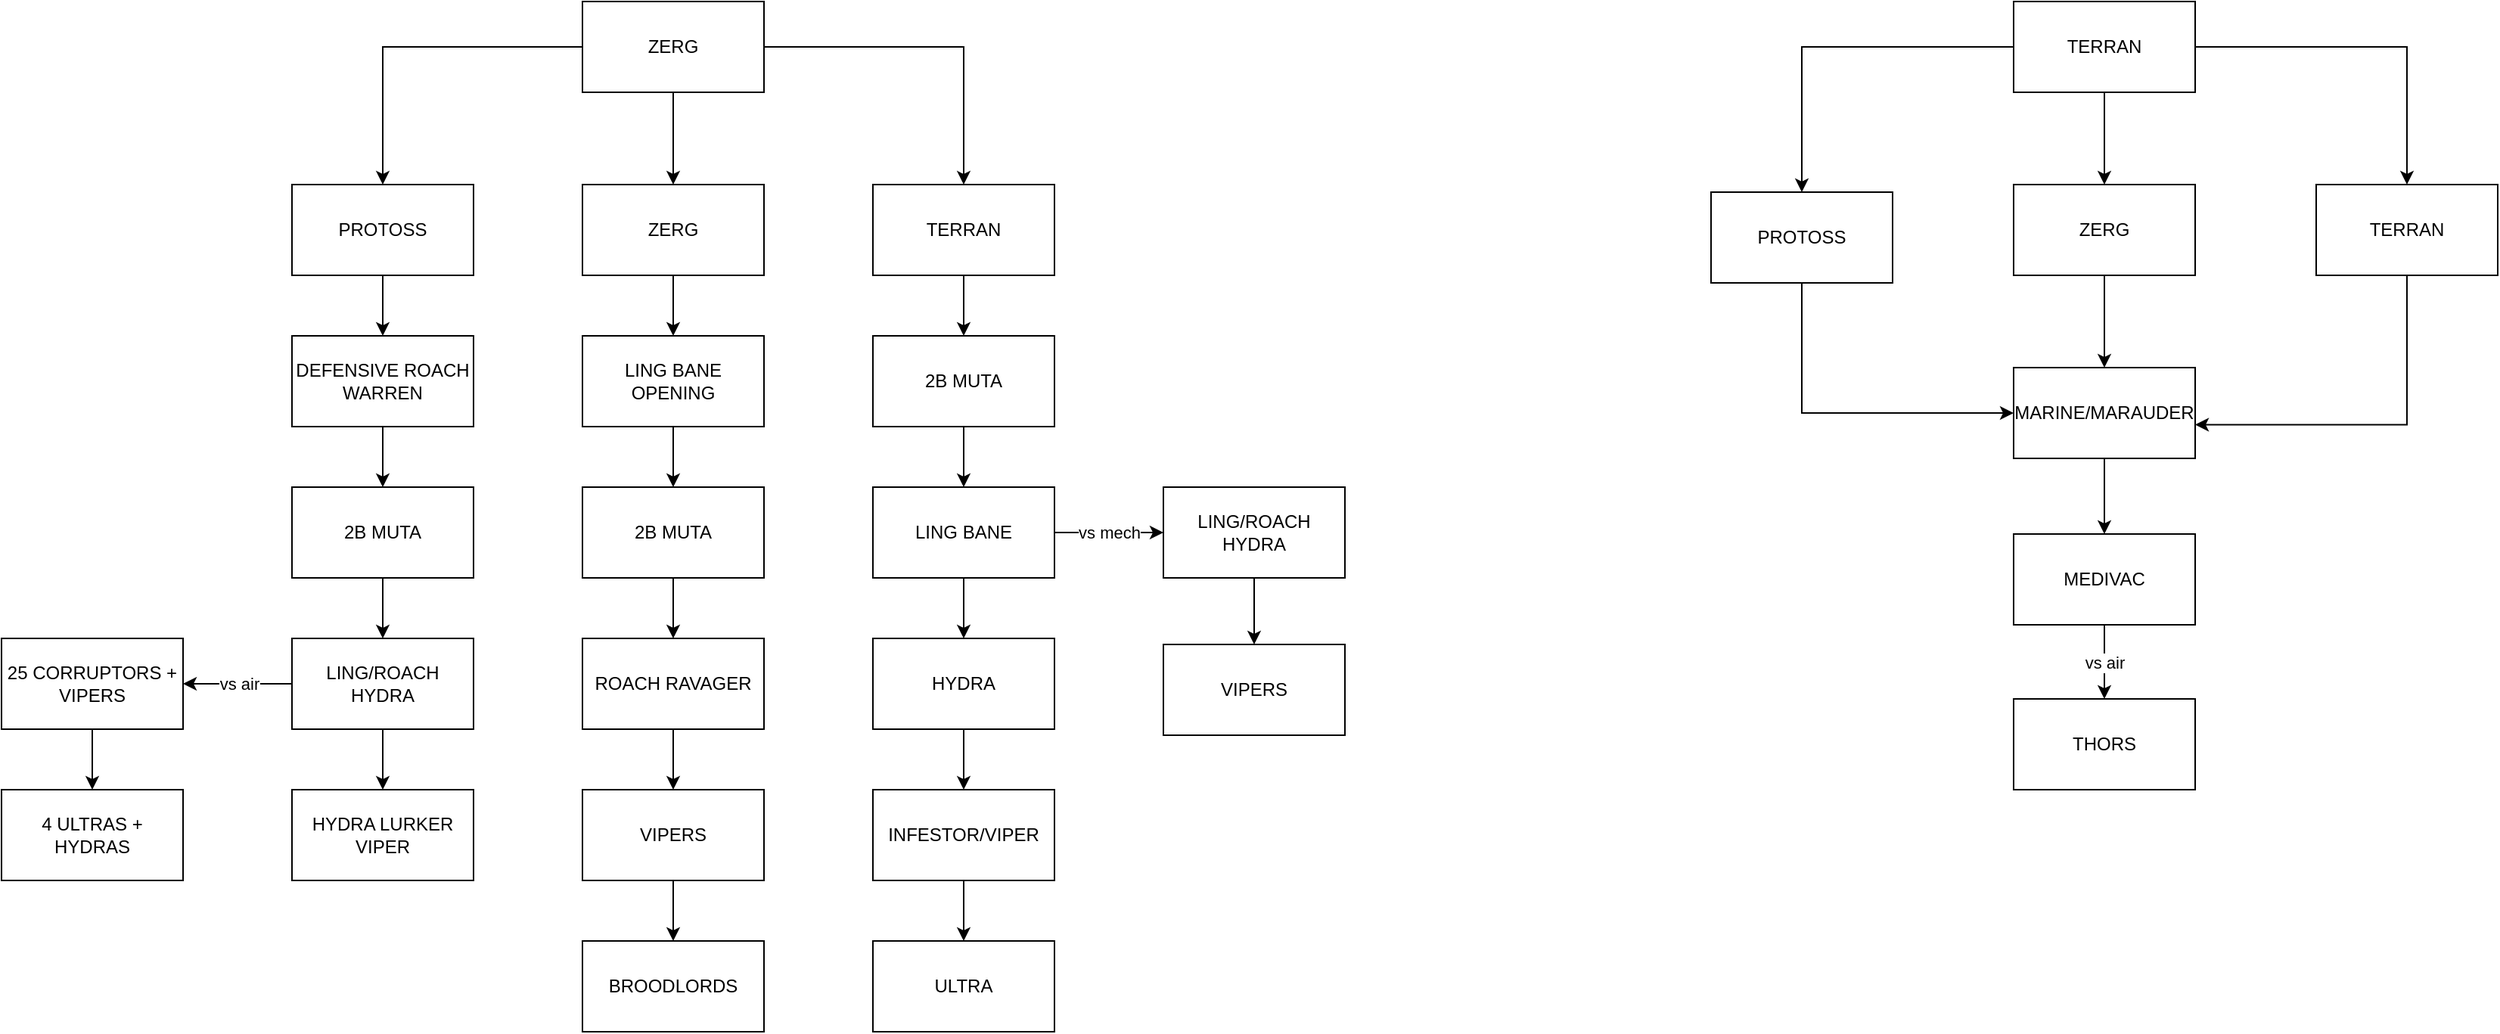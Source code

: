<mxfile version="20.8.5" type="github">
  <diagram id="8T3hJ6hj14eDnjatASG-" name="Page-1">
    <mxGraphModel dx="1680" dy="944" grid="0" gridSize="10" guides="1" tooltips="1" connect="1" arrows="1" fold="1" page="0" pageScale="1" pageWidth="850" pageHeight="1100" math="0" shadow="0">
      <root>
        <mxCell id="0" />
        <mxCell id="1" parent="0" />
        <mxCell id="UNQcKs0fPld5dCaY8m3V-23" value="" style="edgeStyle=orthogonalEdgeStyle;rounded=0;orthogonalLoop=1;jettySize=auto;html=1;" edge="1" parent="1" source="UNQcKs0fPld5dCaY8m3V-1" target="UNQcKs0fPld5dCaY8m3V-4">
          <mxGeometry relative="1" as="geometry" />
        </mxCell>
        <mxCell id="UNQcKs0fPld5dCaY8m3V-30" style="edgeStyle=orthogonalEdgeStyle;rounded=0;orthogonalLoop=1;jettySize=auto;html=1;entryX=0.5;entryY=0;entryDx=0;entryDy=0;" edge="1" parent="1" source="UNQcKs0fPld5dCaY8m3V-1" target="UNQcKs0fPld5dCaY8m3V-2">
          <mxGeometry relative="1" as="geometry" />
        </mxCell>
        <mxCell id="UNQcKs0fPld5dCaY8m3V-31" style="edgeStyle=orthogonalEdgeStyle;rounded=0;orthogonalLoop=1;jettySize=auto;html=1;" edge="1" parent="1" source="UNQcKs0fPld5dCaY8m3V-1" target="UNQcKs0fPld5dCaY8m3V-3">
          <mxGeometry relative="1" as="geometry" />
        </mxCell>
        <mxCell id="UNQcKs0fPld5dCaY8m3V-1" value="ZERG" style="rounded=0;whiteSpace=wrap;html=1;" vertex="1" parent="1">
          <mxGeometry x="654" y="302" width="120" height="60" as="geometry" />
        </mxCell>
        <mxCell id="UNQcKs0fPld5dCaY8m3V-29" value="" style="edgeStyle=orthogonalEdgeStyle;rounded=0;orthogonalLoop=1;jettySize=auto;html=1;" edge="1" parent="1" source="UNQcKs0fPld5dCaY8m3V-2" target="UNQcKs0fPld5dCaY8m3V-10">
          <mxGeometry relative="1" as="geometry" />
        </mxCell>
        <mxCell id="UNQcKs0fPld5dCaY8m3V-2" value="PROTOSS" style="rounded=0;whiteSpace=wrap;html=1;" vertex="1" parent="1">
          <mxGeometry x="462" y="423" width="120" height="60" as="geometry" />
        </mxCell>
        <mxCell id="UNQcKs0fPld5dCaY8m3V-37" value="" style="edgeStyle=orthogonalEdgeStyle;rounded=0;orthogonalLoop=1;jettySize=auto;html=1;" edge="1" parent="1" source="UNQcKs0fPld5dCaY8m3V-3" target="UNQcKs0fPld5dCaY8m3V-16">
          <mxGeometry relative="1" as="geometry" />
        </mxCell>
        <mxCell id="UNQcKs0fPld5dCaY8m3V-3" value="TERRAN" style="rounded=0;whiteSpace=wrap;html=1;" vertex="1" parent="1">
          <mxGeometry x="846" y="423" width="120" height="60" as="geometry" />
        </mxCell>
        <mxCell id="UNQcKs0fPld5dCaY8m3V-24" value="" style="edgeStyle=orthogonalEdgeStyle;rounded=0;orthogonalLoop=1;jettySize=auto;html=1;" edge="1" parent="1" source="UNQcKs0fPld5dCaY8m3V-4" target="UNQcKs0fPld5dCaY8m3V-5">
          <mxGeometry relative="1" as="geometry" />
        </mxCell>
        <mxCell id="UNQcKs0fPld5dCaY8m3V-4" value="ZERG" style="rounded=0;whiteSpace=wrap;html=1;" vertex="1" parent="1">
          <mxGeometry x="654" y="423" width="120" height="60" as="geometry" />
        </mxCell>
        <mxCell id="UNQcKs0fPld5dCaY8m3V-25" value="" style="edgeStyle=orthogonalEdgeStyle;rounded=0;orthogonalLoop=1;jettySize=auto;html=1;" edge="1" parent="1" source="UNQcKs0fPld5dCaY8m3V-5" target="UNQcKs0fPld5dCaY8m3V-6">
          <mxGeometry relative="1" as="geometry" />
        </mxCell>
        <mxCell id="UNQcKs0fPld5dCaY8m3V-5" value="LING BANE OPENING" style="rounded=0;whiteSpace=wrap;html=1;" vertex="1" parent="1">
          <mxGeometry x="654" y="523" width="120" height="60" as="geometry" />
        </mxCell>
        <mxCell id="UNQcKs0fPld5dCaY8m3V-26" value="" style="edgeStyle=orthogonalEdgeStyle;rounded=0;orthogonalLoop=1;jettySize=auto;html=1;" edge="1" parent="1" source="UNQcKs0fPld5dCaY8m3V-6" target="UNQcKs0fPld5dCaY8m3V-7">
          <mxGeometry relative="1" as="geometry" />
        </mxCell>
        <mxCell id="UNQcKs0fPld5dCaY8m3V-6" value="2B MUTA" style="rounded=0;whiteSpace=wrap;html=1;" vertex="1" parent="1">
          <mxGeometry x="654" y="623" width="120" height="60" as="geometry" />
        </mxCell>
        <mxCell id="UNQcKs0fPld5dCaY8m3V-27" value="" style="edgeStyle=orthogonalEdgeStyle;rounded=0;orthogonalLoop=1;jettySize=auto;html=1;" edge="1" parent="1" source="UNQcKs0fPld5dCaY8m3V-7" target="UNQcKs0fPld5dCaY8m3V-8">
          <mxGeometry relative="1" as="geometry" />
        </mxCell>
        <mxCell id="UNQcKs0fPld5dCaY8m3V-7" value="ROACH RAVAGER" style="rounded=0;whiteSpace=wrap;html=1;" vertex="1" parent="1">
          <mxGeometry x="654" y="723" width="120" height="60" as="geometry" />
        </mxCell>
        <mxCell id="UNQcKs0fPld5dCaY8m3V-28" value="" style="edgeStyle=orthogonalEdgeStyle;rounded=0;orthogonalLoop=1;jettySize=auto;html=1;" edge="1" parent="1" source="UNQcKs0fPld5dCaY8m3V-8" target="UNQcKs0fPld5dCaY8m3V-9">
          <mxGeometry relative="1" as="geometry" />
        </mxCell>
        <mxCell id="UNQcKs0fPld5dCaY8m3V-8" value="VIPERS" style="rounded=0;whiteSpace=wrap;html=1;" vertex="1" parent="1">
          <mxGeometry x="654" y="823" width="120" height="60" as="geometry" />
        </mxCell>
        <mxCell id="UNQcKs0fPld5dCaY8m3V-9" value="BROODLORDS" style="rounded=0;whiteSpace=wrap;html=1;" vertex="1" parent="1">
          <mxGeometry x="654" y="923" width="120" height="60" as="geometry" />
        </mxCell>
        <mxCell id="UNQcKs0fPld5dCaY8m3V-32" value="" style="edgeStyle=orthogonalEdgeStyle;rounded=0;orthogonalLoop=1;jettySize=auto;html=1;" edge="1" parent="1" source="UNQcKs0fPld5dCaY8m3V-10" target="UNQcKs0fPld5dCaY8m3V-11">
          <mxGeometry relative="1" as="geometry" />
        </mxCell>
        <mxCell id="UNQcKs0fPld5dCaY8m3V-10" value="DEFENSIVE ROACH WARREN" style="rounded=0;whiteSpace=wrap;html=1;" vertex="1" parent="1">
          <mxGeometry x="462" y="523" width="120" height="60" as="geometry" />
        </mxCell>
        <mxCell id="UNQcKs0fPld5dCaY8m3V-33" value="" style="edgeStyle=orthogonalEdgeStyle;rounded=0;orthogonalLoop=1;jettySize=auto;html=1;" edge="1" parent="1" source="UNQcKs0fPld5dCaY8m3V-11" target="UNQcKs0fPld5dCaY8m3V-12">
          <mxGeometry relative="1" as="geometry" />
        </mxCell>
        <mxCell id="UNQcKs0fPld5dCaY8m3V-11" value="2B MUTA" style="rounded=0;whiteSpace=wrap;html=1;" vertex="1" parent="1">
          <mxGeometry x="462" y="623" width="120" height="60" as="geometry" />
        </mxCell>
        <mxCell id="UNQcKs0fPld5dCaY8m3V-34" value="" style="edgeStyle=orthogonalEdgeStyle;rounded=0;orthogonalLoop=1;jettySize=auto;html=1;" edge="1" parent="1" source="UNQcKs0fPld5dCaY8m3V-12" target="UNQcKs0fPld5dCaY8m3V-13">
          <mxGeometry relative="1" as="geometry" />
        </mxCell>
        <mxCell id="UNQcKs0fPld5dCaY8m3V-42" value="" style="edgeStyle=orthogonalEdgeStyle;rounded=0;orthogonalLoop=1;jettySize=auto;html=1;" edge="1" parent="1" source="UNQcKs0fPld5dCaY8m3V-12" target="UNQcKs0fPld5dCaY8m3V-14">
          <mxGeometry relative="1" as="geometry" />
        </mxCell>
        <mxCell id="UNQcKs0fPld5dCaY8m3V-45" value="vs air" style="edgeLabel;html=1;align=center;verticalAlign=middle;resizable=0;points=[];" vertex="1" connectable="0" parent="UNQcKs0fPld5dCaY8m3V-42">
          <mxGeometry x="-0.314" y="1" relative="1" as="geometry">
            <mxPoint x="-11" y="-1" as="offset" />
          </mxGeometry>
        </mxCell>
        <mxCell id="UNQcKs0fPld5dCaY8m3V-12" value="LING/ROACH HYDRA" style="rounded=0;whiteSpace=wrap;html=1;" vertex="1" parent="1">
          <mxGeometry x="462" y="723" width="120" height="60" as="geometry" />
        </mxCell>
        <mxCell id="UNQcKs0fPld5dCaY8m3V-13" value="HYDRA LURKER&lt;br&gt;VIPER" style="rounded=0;whiteSpace=wrap;html=1;" vertex="1" parent="1">
          <mxGeometry x="462" y="823" width="120" height="60" as="geometry" />
        </mxCell>
        <mxCell id="UNQcKs0fPld5dCaY8m3V-36" value="" style="edgeStyle=orthogonalEdgeStyle;rounded=0;orthogonalLoop=1;jettySize=auto;html=1;" edge="1" parent="1" source="UNQcKs0fPld5dCaY8m3V-14" target="UNQcKs0fPld5dCaY8m3V-15">
          <mxGeometry relative="1" as="geometry" />
        </mxCell>
        <mxCell id="UNQcKs0fPld5dCaY8m3V-14" value="25 CORRUPTORS + VIPERS" style="rounded=0;whiteSpace=wrap;html=1;" vertex="1" parent="1">
          <mxGeometry x="270" y="723" width="120" height="60" as="geometry" />
        </mxCell>
        <mxCell id="UNQcKs0fPld5dCaY8m3V-15" value="4 ULTRAS + HYDRAS" style="rounded=0;whiteSpace=wrap;html=1;" vertex="1" parent="1">
          <mxGeometry x="270" y="823" width="120" height="60" as="geometry" />
        </mxCell>
        <mxCell id="UNQcKs0fPld5dCaY8m3V-38" value="" style="edgeStyle=orthogonalEdgeStyle;rounded=0;orthogonalLoop=1;jettySize=auto;html=1;" edge="1" parent="1" source="UNQcKs0fPld5dCaY8m3V-16" target="UNQcKs0fPld5dCaY8m3V-17">
          <mxGeometry relative="1" as="geometry" />
        </mxCell>
        <mxCell id="UNQcKs0fPld5dCaY8m3V-16" value="2B MUTA" style="rounded=0;whiteSpace=wrap;html=1;" vertex="1" parent="1">
          <mxGeometry x="846" y="523" width="120" height="60" as="geometry" />
        </mxCell>
        <mxCell id="UNQcKs0fPld5dCaY8m3V-39" value="" style="edgeStyle=orthogonalEdgeStyle;rounded=0;orthogonalLoop=1;jettySize=auto;html=1;" edge="1" parent="1" source="UNQcKs0fPld5dCaY8m3V-17" target="UNQcKs0fPld5dCaY8m3V-18">
          <mxGeometry relative="1" as="geometry" />
        </mxCell>
        <mxCell id="UNQcKs0fPld5dCaY8m3V-43" value="" style="edgeStyle=orthogonalEdgeStyle;rounded=0;orthogonalLoop=1;jettySize=auto;html=1;" edge="1" parent="1" source="UNQcKs0fPld5dCaY8m3V-17" target="UNQcKs0fPld5dCaY8m3V-21">
          <mxGeometry relative="1" as="geometry" />
        </mxCell>
        <mxCell id="UNQcKs0fPld5dCaY8m3V-46" value="vs mech" style="edgeLabel;html=1;align=center;verticalAlign=middle;resizable=0;points=[];" vertex="1" connectable="0" parent="UNQcKs0fPld5dCaY8m3V-43">
          <mxGeometry x="-0.427" y="1" relative="1" as="geometry">
            <mxPoint x="15" y="1" as="offset" />
          </mxGeometry>
        </mxCell>
        <mxCell id="UNQcKs0fPld5dCaY8m3V-17" value="LING BANE" style="rounded=0;whiteSpace=wrap;html=1;" vertex="1" parent="1">
          <mxGeometry x="846" y="623" width="120" height="60" as="geometry" />
        </mxCell>
        <mxCell id="UNQcKs0fPld5dCaY8m3V-40" value="" style="edgeStyle=orthogonalEdgeStyle;rounded=0;orthogonalLoop=1;jettySize=auto;html=1;" edge="1" parent="1" source="UNQcKs0fPld5dCaY8m3V-18" target="UNQcKs0fPld5dCaY8m3V-19">
          <mxGeometry relative="1" as="geometry" />
        </mxCell>
        <mxCell id="UNQcKs0fPld5dCaY8m3V-18" value="HYDRA" style="rounded=0;whiteSpace=wrap;html=1;" vertex="1" parent="1">
          <mxGeometry x="846" y="723" width="120" height="60" as="geometry" />
        </mxCell>
        <mxCell id="UNQcKs0fPld5dCaY8m3V-41" value="" style="edgeStyle=orthogonalEdgeStyle;rounded=0;orthogonalLoop=1;jettySize=auto;html=1;" edge="1" parent="1" source="UNQcKs0fPld5dCaY8m3V-19" target="UNQcKs0fPld5dCaY8m3V-20">
          <mxGeometry relative="1" as="geometry" />
        </mxCell>
        <mxCell id="UNQcKs0fPld5dCaY8m3V-19" value="INFESTOR/VIPER" style="rounded=0;whiteSpace=wrap;html=1;" vertex="1" parent="1">
          <mxGeometry x="846" y="823" width="120" height="60" as="geometry" />
        </mxCell>
        <mxCell id="UNQcKs0fPld5dCaY8m3V-20" value="ULTRA" style="rounded=0;whiteSpace=wrap;html=1;" vertex="1" parent="1">
          <mxGeometry x="846" y="923" width="120" height="60" as="geometry" />
        </mxCell>
        <mxCell id="UNQcKs0fPld5dCaY8m3V-44" value="" style="edgeStyle=orthogonalEdgeStyle;rounded=0;orthogonalLoop=1;jettySize=auto;html=1;" edge="1" parent="1" source="UNQcKs0fPld5dCaY8m3V-21" target="UNQcKs0fPld5dCaY8m3V-22">
          <mxGeometry relative="1" as="geometry" />
        </mxCell>
        <mxCell id="UNQcKs0fPld5dCaY8m3V-21" value="LING/ROACH HYDRA" style="rounded=0;whiteSpace=wrap;html=1;" vertex="1" parent="1">
          <mxGeometry x="1038" y="623" width="120" height="60" as="geometry" />
        </mxCell>
        <mxCell id="UNQcKs0fPld5dCaY8m3V-22" value="VIPERS" style="rounded=0;whiteSpace=wrap;html=1;" vertex="1" parent="1">
          <mxGeometry x="1038" y="727" width="120" height="60" as="geometry" />
        </mxCell>
        <mxCell id="UNQcKs0fPld5dCaY8m3V-54" style="edgeStyle=orthogonalEdgeStyle;rounded=0;orthogonalLoop=1;jettySize=auto;html=1;" edge="1" parent="1" source="UNQcKs0fPld5dCaY8m3V-47" target="UNQcKs0fPld5dCaY8m3V-50">
          <mxGeometry relative="1" as="geometry" />
        </mxCell>
        <mxCell id="UNQcKs0fPld5dCaY8m3V-55" style="edgeStyle=orthogonalEdgeStyle;rounded=0;orthogonalLoop=1;jettySize=auto;html=1;" edge="1" parent="1" source="UNQcKs0fPld5dCaY8m3V-47" target="UNQcKs0fPld5dCaY8m3V-48">
          <mxGeometry relative="1" as="geometry" />
        </mxCell>
        <mxCell id="UNQcKs0fPld5dCaY8m3V-56" style="edgeStyle=orthogonalEdgeStyle;rounded=0;orthogonalLoop=1;jettySize=auto;html=1;" edge="1" parent="1" source="UNQcKs0fPld5dCaY8m3V-47" target="UNQcKs0fPld5dCaY8m3V-49">
          <mxGeometry relative="1" as="geometry" />
        </mxCell>
        <mxCell id="UNQcKs0fPld5dCaY8m3V-47" value="TERRAN" style="rounded=0;whiteSpace=wrap;html=1;" vertex="1" parent="1">
          <mxGeometry x="1600" y="302" width="120" height="60" as="geometry" />
        </mxCell>
        <mxCell id="UNQcKs0fPld5dCaY8m3V-61" value="" style="edgeStyle=orthogonalEdgeStyle;rounded=0;orthogonalLoop=1;jettySize=auto;html=1;" edge="1" parent="1" source="UNQcKs0fPld5dCaY8m3V-48" target="UNQcKs0fPld5dCaY8m3V-51">
          <mxGeometry relative="1" as="geometry" />
        </mxCell>
        <mxCell id="UNQcKs0fPld5dCaY8m3V-48" value="ZERG" style="rounded=0;whiteSpace=wrap;html=1;" vertex="1" parent="1">
          <mxGeometry x="1600" y="423" width="120" height="60" as="geometry" />
        </mxCell>
        <mxCell id="UNQcKs0fPld5dCaY8m3V-57" style="edgeStyle=orthogonalEdgeStyle;rounded=0;orthogonalLoop=1;jettySize=auto;html=1;entryX=1;entryY=0.629;entryDx=0;entryDy=0;entryPerimeter=0;exitX=0.5;exitY=1;exitDx=0;exitDy=0;" edge="1" parent="1" source="UNQcKs0fPld5dCaY8m3V-49" target="UNQcKs0fPld5dCaY8m3V-51">
          <mxGeometry relative="1" as="geometry" />
        </mxCell>
        <mxCell id="UNQcKs0fPld5dCaY8m3V-49" value="TERRAN" style="rounded=0;whiteSpace=wrap;html=1;" vertex="1" parent="1">
          <mxGeometry x="1800" y="423" width="120" height="60" as="geometry" />
        </mxCell>
        <mxCell id="UNQcKs0fPld5dCaY8m3V-58" style="edgeStyle=orthogonalEdgeStyle;rounded=0;orthogonalLoop=1;jettySize=auto;html=1;entryX=0;entryY=0.5;entryDx=0;entryDy=0;exitX=0.5;exitY=1;exitDx=0;exitDy=0;" edge="1" parent="1" source="UNQcKs0fPld5dCaY8m3V-50" target="UNQcKs0fPld5dCaY8m3V-51">
          <mxGeometry relative="1" as="geometry" />
        </mxCell>
        <mxCell id="UNQcKs0fPld5dCaY8m3V-50" value="PROTOSS" style="rounded=0;whiteSpace=wrap;html=1;" vertex="1" parent="1">
          <mxGeometry x="1400" y="428" width="120" height="60" as="geometry" />
        </mxCell>
        <mxCell id="UNQcKs0fPld5dCaY8m3V-62" value="" style="edgeStyle=orthogonalEdgeStyle;rounded=0;orthogonalLoop=1;jettySize=auto;html=1;" edge="1" parent="1" source="UNQcKs0fPld5dCaY8m3V-51" target="UNQcKs0fPld5dCaY8m3V-52">
          <mxGeometry relative="1" as="geometry" />
        </mxCell>
        <mxCell id="UNQcKs0fPld5dCaY8m3V-51" value="MARINE/MARAUDER" style="rounded=0;whiteSpace=wrap;html=1;" vertex="1" parent="1">
          <mxGeometry x="1600" y="544" width="120" height="60" as="geometry" />
        </mxCell>
        <mxCell id="UNQcKs0fPld5dCaY8m3V-63" value="" style="edgeStyle=orthogonalEdgeStyle;rounded=0;orthogonalLoop=1;jettySize=auto;html=1;" edge="1" parent="1" source="UNQcKs0fPld5dCaY8m3V-52" target="UNQcKs0fPld5dCaY8m3V-53">
          <mxGeometry relative="1" as="geometry" />
        </mxCell>
        <mxCell id="UNQcKs0fPld5dCaY8m3V-64" value="vs air" style="edgeLabel;html=1;align=center;verticalAlign=middle;resizable=0;points=[];" vertex="1" connectable="0" parent="UNQcKs0fPld5dCaY8m3V-63">
          <mxGeometry x="-0.447" y="-1" relative="1" as="geometry">
            <mxPoint x="1" y="11" as="offset" />
          </mxGeometry>
        </mxCell>
        <mxCell id="UNQcKs0fPld5dCaY8m3V-52" value="MEDIVAC" style="rounded=0;whiteSpace=wrap;html=1;" vertex="1" parent="1">
          <mxGeometry x="1600" y="654" width="120" height="60" as="geometry" />
        </mxCell>
        <mxCell id="UNQcKs0fPld5dCaY8m3V-53" value="THORS" style="rounded=0;whiteSpace=wrap;html=1;" vertex="1" parent="1">
          <mxGeometry x="1600" y="763" width="120" height="60" as="geometry" />
        </mxCell>
      </root>
    </mxGraphModel>
  </diagram>
</mxfile>
